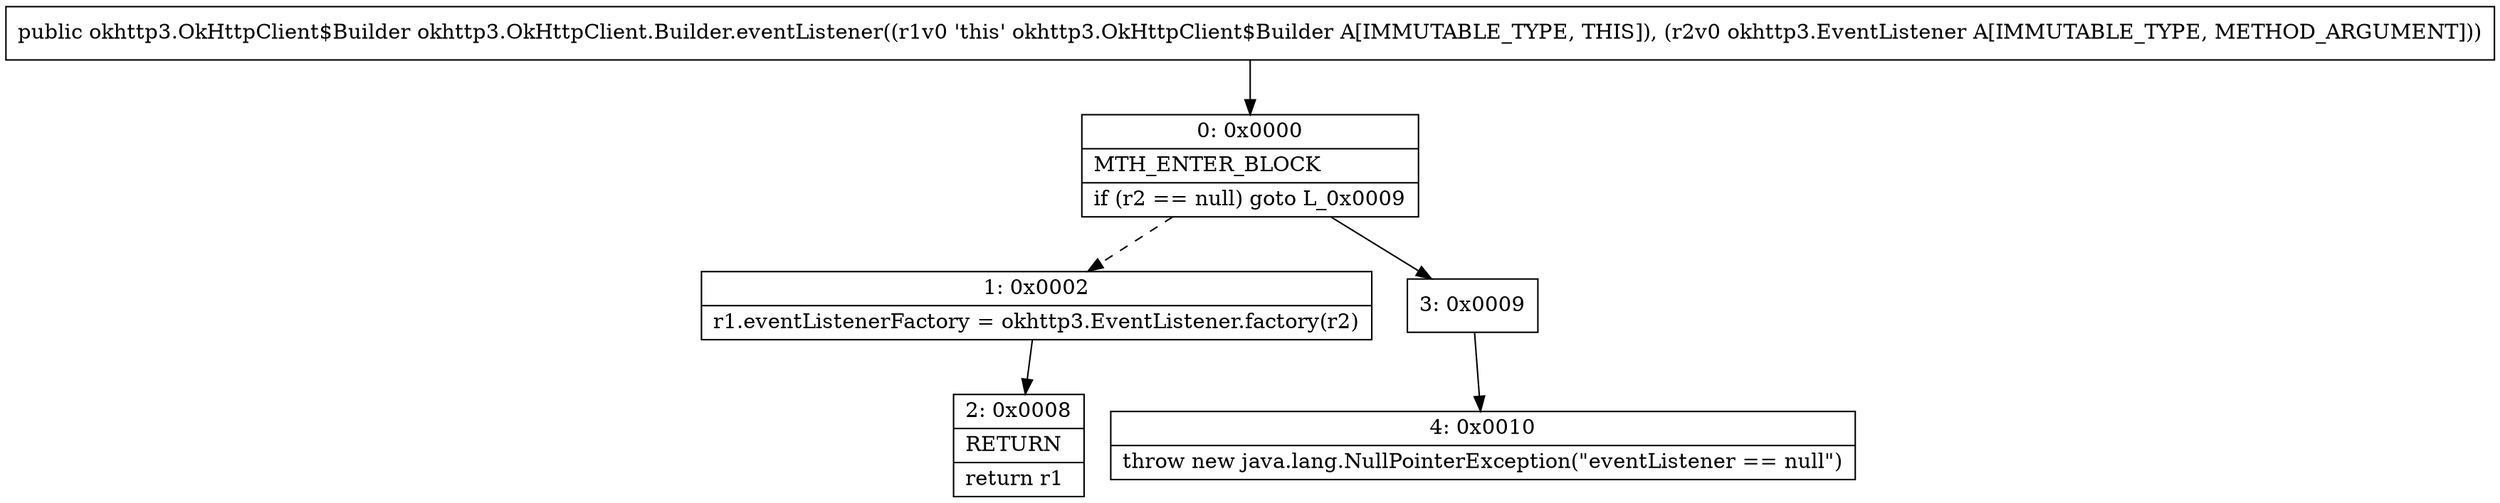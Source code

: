 digraph "CFG forokhttp3.OkHttpClient.Builder.eventListener(Lokhttp3\/EventListener;)Lokhttp3\/OkHttpClient$Builder;" {
Node_0 [shape=record,label="{0\:\ 0x0000|MTH_ENTER_BLOCK\l|if (r2 == null) goto L_0x0009\l}"];
Node_1 [shape=record,label="{1\:\ 0x0002|r1.eventListenerFactory = okhttp3.EventListener.factory(r2)\l}"];
Node_2 [shape=record,label="{2\:\ 0x0008|RETURN\l|return r1\l}"];
Node_3 [shape=record,label="{3\:\ 0x0009}"];
Node_4 [shape=record,label="{4\:\ 0x0010|throw new java.lang.NullPointerException(\"eventListener == null\")\l}"];
MethodNode[shape=record,label="{public okhttp3.OkHttpClient$Builder okhttp3.OkHttpClient.Builder.eventListener((r1v0 'this' okhttp3.OkHttpClient$Builder A[IMMUTABLE_TYPE, THIS]), (r2v0 okhttp3.EventListener A[IMMUTABLE_TYPE, METHOD_ARGUMENT])) }"];
MethodNode -> Node_0;
Node_0 -> Node_1[style=dashed];
Node_0 -> Node_3;
Node_1 -> Node_2;
Node_3 -> Node_4;
}

